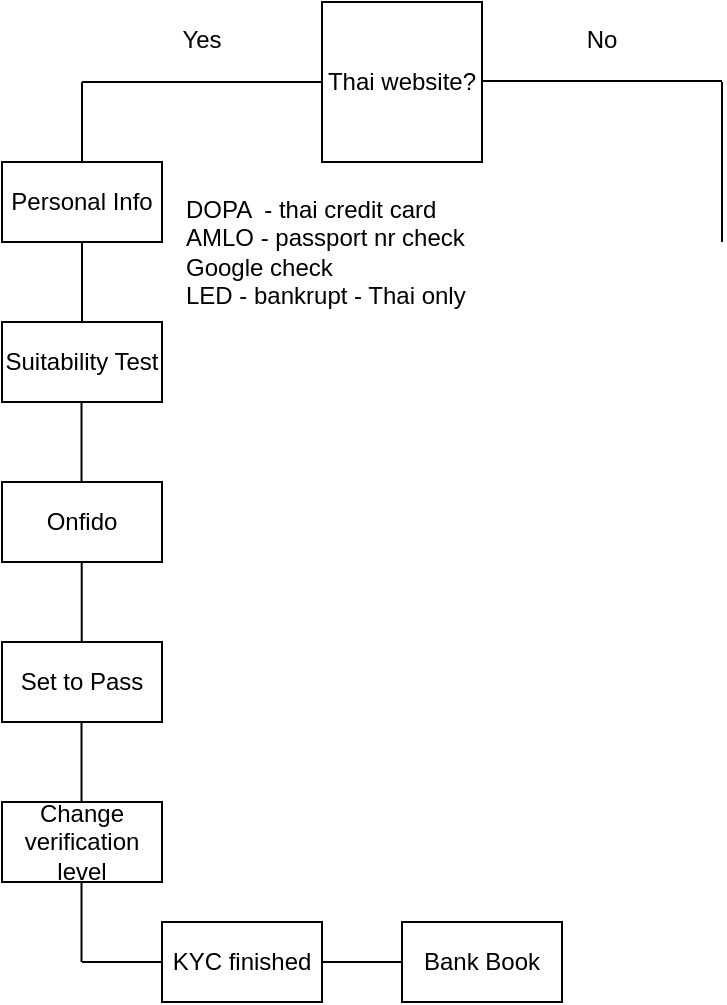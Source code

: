 <mxfile version="13.7.3" type="github">
  <diagram id="iXiKDyE_8EY8mnOWThIM" name="Page-1">
    <mxGraphModel dx="1026" dy="516" grid="1" gridSize="10" guides="1" tooltips="1" connect="1" arrows="1" fold="1" page="1" pageScale="1" pageWidth="827" pageHeight="1169" math="0" shadow="0">
      <root>
        <mxCell id="0" />
        <mxCell id="1" parent="0" />
        <mxCell id="6JZq7iPa--jZZugOsNhE-1" value="Thai website?" style="whiteSpace=wrap;html=1;aspect=fixed;" vertex="1" parent="1">
          <mxGeometry x="320" y="40" width="80" height="80" as="geometry" />
        </mxCell>
        <mxCell id="6JZq7iPa--jZZugOsNhE-2" value="" style="endArrow=none;html=1;entryX=0;entryY=0.5;entryDx=0;entryDy=0;" edge="1" parent="1" target="6JZq7iPa--jZZugOsNhE-1">
          <mxGeometry width="50" height="50" relative="1" as="geometry">
            <mxPoint x="200" y="80" as="sourcePoint" />
            <mxPoint x="310" y="80" as="targetPoint" />
          </mxGeometry>
        </mxCell>
        <mxCell id="6JZq7iPa--jZZugOsNhE-3" value="" style="endArrow=none;html=1;entryX=0;entryY=0.5;entryDx=0;entryDy=0;" edge="1" parent="1">
          <mxGeometry width="50" height="50" relative="1" as="geometry">
            <mxPoint x="400" y="79.5" as="sourcePoint" />
            <mxPoint x="520" y="79.5" as="targetPoint" />
          </mxGeometry>
        </mxCell>
        <mxCell id="6JZq7iPa--jZZugOsNhE-4" value="Yes" style="text;html=1;strokeColor=none;fillColor=none;align=center;verticalAlign=middle;whiteSpace=wrap;rounded=0;" vertex="1" parent="1">
          <mxGeometry x="240" y="49" width="40" height="20" as="geometry" />
        </mxCell>
        <mxCell id="6JZq7iPa--jZZugOsNhE-5" value="No" style="text;html=1;strokeColor=none;fillColor=none;align=center;verticalAlign=middle;whiteSpace=wrap;rounded=0;" vertex="1" parent="1">
          <mxGeometry x="440" y="49" width="40" height="20" as="geometry" />
        </mxCell>
        <mxCell id="6JZq7iPa--jZZugOsNhE-6" value="" style="endArrow=none;html=1;" edge="1" parent="1">
          <mxGeometry width="50" height="50" relative="1" as="geometry">
            <mxPoint x="200" y="120" as="sourcePoint" />
            <mxPoint x="200" y="80" as="targetPoint" />
          </mxGeometry>
        </mxCell>
        <mxCell id="6JZq7iPa--jZZugOsNhE-7" value="" style="endArrow=none;html=1;" edge="1" parent="1">
          <mxGeometry width="50" height="50" relative="1" as="geometry">
            <mxPoint x="520" y="160" as="sourcePoint" />
            <mxPoint x="520" y="80" as="targetPoint" />
          </mxGeometry>
        </mxCell>
        <mxCell id="6JZq7iPa--jZZugOsNhE-12" value="Personal Info" style="rounded=0;whiteSpace=wrap;html=1;" vertex="1" parent="1">
          <mxGeometry x="160" y="120" width="80" height="40" as="geometry" />
        </mxCell>
        <mxCell id="6JZq7iPa--jZZugOsNhE-13" value="" style="endArrow=none;html=1;" edge="1" parent="1">
          <mxGeometry width="50" height="50" relative="1" as="geometry">
            <mxPoint x="200" y="200" as="sourcePoint" />
            <mxPoint x="200" y="160" as="targetPoint" />
          </mxGeometry>
        </mxCell>
        <mxCell id="6JZq7iPa--jZZugOsNhE-14" value="Suitability Test" style="rounded=0;whiteSpace=wrap;html=1;" vertex="1" parent="1">
          <mxGeometry x="160" y="200" width="80" height="40" as="geometry" />
        </mxCell>
        <mxCell id="6JZq7iPa--jZZugOsNhE-15" value="Set to Pass" style="rounded=0;whiteSpace=wrap;html=1;" vertex="1" parent="1">
          <mxGeometry x="160" y="360" width="80" height="40" as="geometry" />
        </mxCell>
        <mxCell id="6JZq7iPa--jZZugOsNhE-16" value="Change verification level" style="rounded=0;whiteSpace=wrap;html=1;" vertex="1" parent="1">
          <mxGeometry x="160" y="440" width="80" height="40" as="geometry" />
        </mxCell>
        <mxCell id="6JZq7iPa--jZZugOsNhE-17" value="" style="endArrow=none;html=1;" edge="1" parent="1">
          <mxGeometry width="50" height="50" relative="1" as="geometry">
            <mxPoint x="199.76" y="280" as="sourcePoint" />
            <mxPoint x="199.76" y="240" as="targetPoint" />
          </mxGeometry>
        </mxCell>
        <mxCell id="6JZq7iPa--jZZugOsNhE-18" value="" style="endArrow=none;html=1;" edge="1" parent="1">
          <mxGeometry width="50" height="50" relative="1" as="geometry">
            <mxPoint x="199.76" y="440" as="sourcePoint" />
            <mxPoint x="199.76" y="400" as="targetPoint" />
          </mxGeometry>
        </mxCell>
        <mxCell id="6JZq7iPa--jZZugOsNhE-19" value="" style="endArrow=none;html=1;" edge="1" parent="1">
          <mxGeometry width="50" height="50" relative="1" as="geometry">
            <mxPoint x="199.76" y="520" as="sourcePoint" />
            <mxPoint x="199.76" y="480" as="targetPoint" />
          </mxGeometry>
        </mxCell>
        <mxCell id="6JZq7iPa--jZZugOsNhE-20" value="" style="endArrow=none;html=1;" edge="1" parent="1">
          <mxGeometry width="50" height="50" relative="1" as="geometry">
            <mxPoint x="200" y="520" as="sourcePoint" />
            <mxPoint x="240" y="520" as="targetPoint" />
          </mxGeometry>
        </mxCell>
        <mxCell id="6JZq7iPa--jZZugOsNhE-21" value="KYC finished" style="rounded=0;whiteSpace=wrap;html=1;" vertex="1" parent="1">
          <mxGeometry x="240" y="500" width="80" height="40" as="geometry" />
        </mxCell>
        <mxCell id="6JZq7iPa--jZZugOsNhE-22" value="Onfido" style="rounded=0;whiteSpace=wrap;html=1;" vertex="1" parent="1">
          <mxGeometry x="160" y="280" width="80" height="40" as="geometry" />
        </mxCell>
        <mxCell id="6JZq7iPa--jZZugOsNhE-23" value="" style="endArrow=none;html=1;" edge="1" parent="1">
          <mxGeometry width="50" height="50" relative="1" as="geometry">
            <mxPoint x="199.86" y="360" as="sourcePoint" />
            <mxPoint x="199.86" y="320" as="targetPoint" />
          </mxGeometry>
        </mxCell>
        <mxCell id="6JZq7iPa--jZZugOsNhE-24" value="" style="endArrow=none;html=1;" edge="1" parent="1">
          <mxGeometry width="50" height="50" relative="1" as="geometry">
            <mxPoint x="320" y="520" as="sourcePoint" />
            <mxPoint x="360" y="520" as="targetPoint" />
          </mxGeometry>
        </mxCell>
        <mxCell id="6JZq7iPa--jZZugOsNhE-25" value="Bank Book" style="rounded=0;whiteSpace=wrap;html=1;" vertex="1" parent="1">
          <mxGeometry x="360" y="500" width="80" height="40" as="geometry" />
        </mxCell>
        <mxCell id="6JZq7iPa--jZZugOsNhE-26" value="DOPA &amp;nbsp;- thai credit card&lt;br&gt;AMLO - passport nr check&lt;br&gt;Google check&lt;br&gt;LED - bankrupt - Thai only" style="text;html=1;strokeColor=none;fillColor=none;align=left;verticalAlign=middle;whiteSpace=wrap;rounded=0;" vertex="1" parent="1">
          <mxGeometry x="250" y="130" width="160" height="70" as="geometry" />
        </mxCell>
      </root>
    </mxGraphModel>
  </diagram>
</mxfile>
